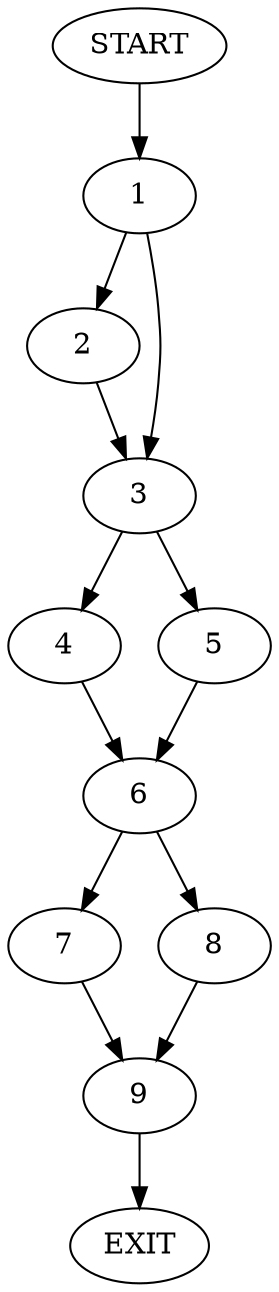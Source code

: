 digraph {
0 [label="START"]
10 [label="EXIT"]
0 -> 1
1 -> 2
1 -> 3
3 -> 4
3 -> 5
2 -> 3
5 -> 6
4 -> 6
6 -> 7
6 -> 8
8 -> 9
7 -> 9
9 -> 10
}
